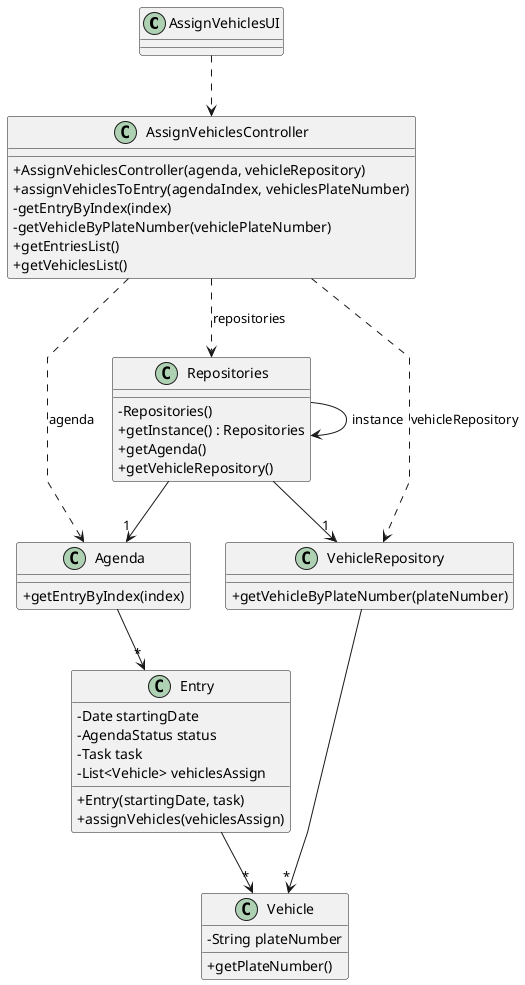 @startuml
'skinparam monochrome true
skinparam packageStyle rectangle
skinparam shadowing false
skinparam linetype polyline
'skinparam linetype orto

skinparam classAttributeIconSize 0

'left to right direction

class AssignVehiclesUI {
}

class AssignVehiclesController {
    +AssignVehiclesController(agenda, vehicleRepository)
    +assignVehiclesToEntry(agendaIndex, vehiclesPlateNumber)
    -getEntryByIndex(index)
    -getVehicleByPlateNumber(vehiclePlateNumber)
    +getEntriesList()
    +getVehiclesList()
}

class Agenda {
    +getEntryByIndex(index)
}

class Entry {
    -Date startingDate
    -AgendaStatus status
    -Task task
    -List<Vehicle> vehiclesAssign
    +Entry(startingDate, task)
    +assignVehicles(vehiclesAssign)
}

class VehicleRepository {
    +getVehicleByPlateNumber(plateNumber)
}

class Vehicle {
    -String plateNumber
    +getPlateNumber()
}

class Repositories {
    - Repositories()
    + getInstance() : Repositories
    + getAgenda()
    + getVehicleRepository()
}

AssignVehiclesUI ..> AssignVehiclesController
AssignVehiclesController ..> Repositories: repositories
AssignVehiclesController ..> Agenda: agenda
AssignVehiclesController ..> VehicleRepository: vehicleRepository
Repositories --> Repositories: instance
Repositories --> "1" Agenda
Repositories --> "1" VehicleRepository
Agenda --> "*" Entry
VehicleRepository --> "*" Vehicle
Entry --> "*" Vehicle

@enduml